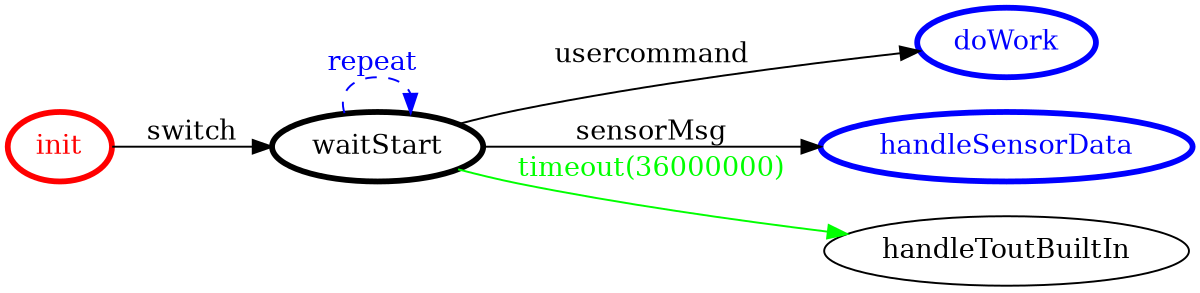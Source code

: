 /*
*
* A GraphViz DOT FSM description 
* Please use a GraphViz visualizer (like http://www.webgraphviz.com)
*  
*/

digraph finite_state_machine {
	rankdir=LR
	size="8,5"
	
	init [ color = red ][ fontcolor = red ][ penwidth = 3 ]
	waitStart [ color = black ][ fontcolor = black ][ penwidth = 3 ]
	doWork [ color = blue ][ fontcolor = blue ][ penwidth = 3 ]
	handleSensorData [ color = blue ][ fontcolor = blue ][ penwidth = 3 ]
	
	init -> waitStart [ label = "switch" ][ color = black ][ fontcolor = black ]
	waitStart -> waitStart [ label = "repeat "][ style = dashed ][ color = blue ][ fontcolor = blue ]
	waitStart -> handleToutBuiltIn [ label = "timeout(36000000)" ][ color = green ][ fontcolor = green ]
	waitStart -> handleSensorData [ label = "sensorMsg" ][ color = black ][ fontcolor = black ]
	waitStart -> doWork [ label = "usercommand" ][ color = black ][ fontcolor = black ]
}
